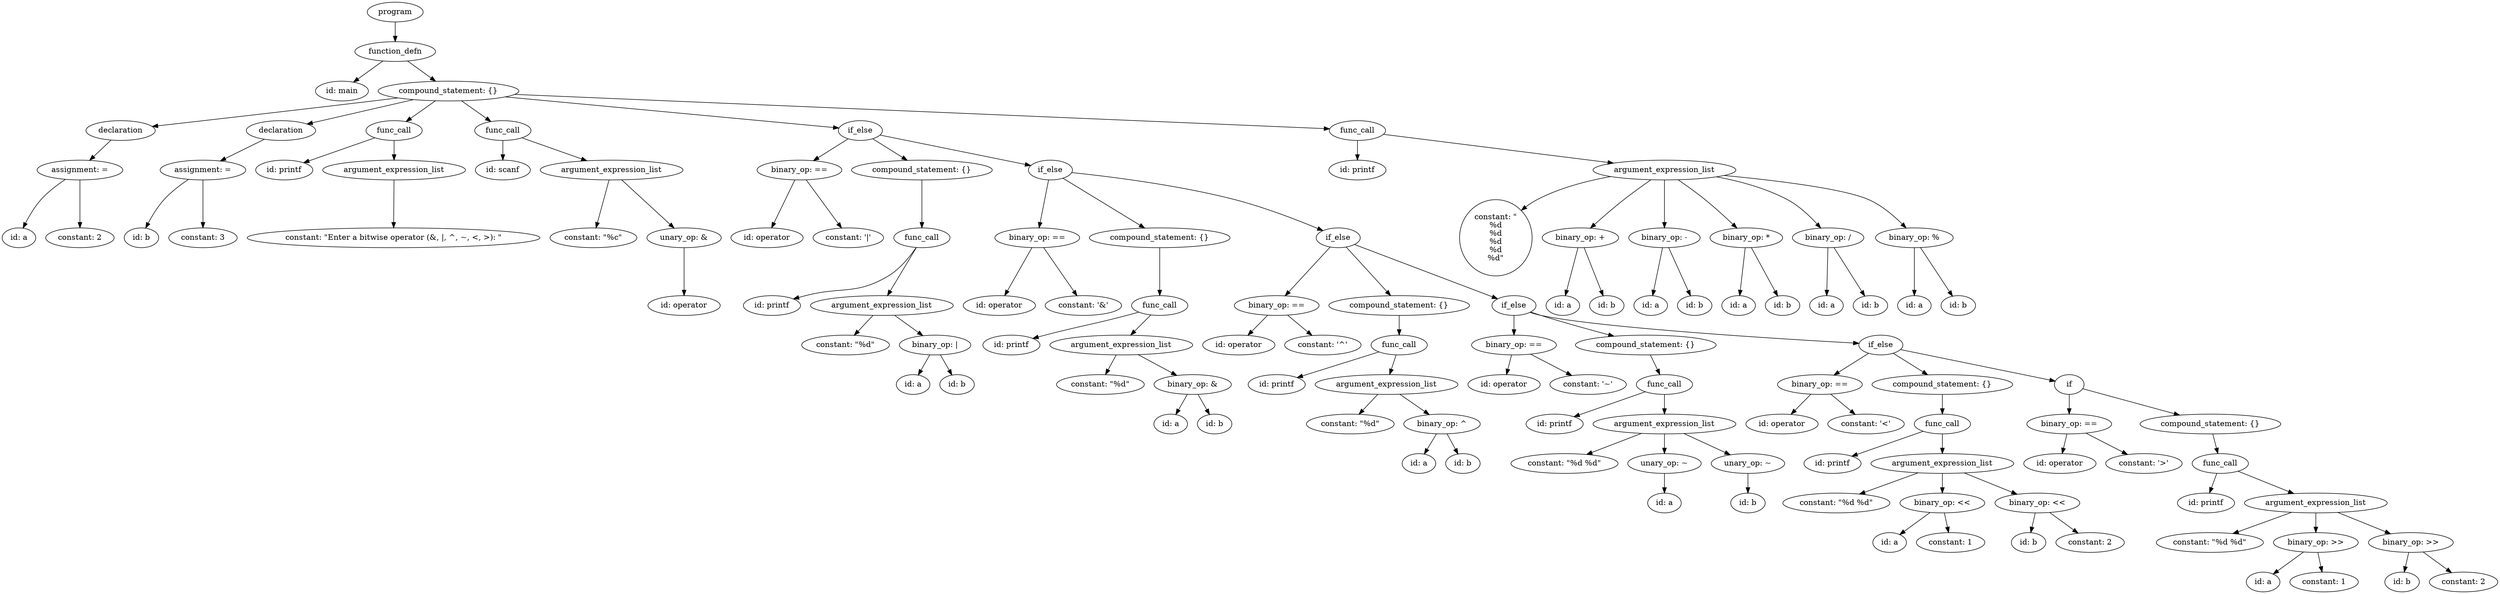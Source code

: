 strict digraph "" {
	graph [bb="0,0,3650.5,1075"];
	node [label="\N"];
	249	[height=0.5,
		label=program,
		pos="590,1057",
		width=1.1389];
	248	[height=0.5,
		label=function_defn,
		pos="590,985",
		width=1.6667];
	249 -> 248	[pos="e,590,1003.1 590,1038.7 590,1031 590,1021.7 590,1013.1"];
	126	[height=0.5,
		label="id: main",
		pos="511,913",
		width=1.125];
	248 -> 126	[pos="e,528.41,929.43 571.68,967.76 561.09,958.38 547.61,946.44 536.05,936.2"];
	247	[height=0.5,
		label="compound_statement: {}",
		pos="670,913",
		width=2.7984];
	248 -> 247	[pos="e,650.71,930.88 608.55,967.76 618.83,958.77 631.79,947.44 643.15,937.49"];
	133	[height=0.5,
		label=declaration,
		pos="178,841",
		width=1.3902];
	247 -> 133	[pos="e,224.19,848.17 596.95,900.55 584.62,898.66 571.95,896.75 560,895 444.37,878.05 308.84,859.57 234.3,849.53"];
	138	[height=0.5,
		label=declaration,
		pos="417,841",
		width=1.3902];
	247 -> 138	[pos="e,455.44,852.64 617.89,897.58 573.06,885.18 508.92,867.43 465.25,855.35"];
	142	[height=0.5,
		label=func_call,
		pos="590,841",
		width=1.2096];
	247 -> 142	[pos="e,607.82,857.59 650.63,895.05 640.04,885.78 626.78,874.19 615.37,864.2"];
	148	[height=0.5,
		label=func_call,
		pos="751,841",
		width=1.2096];
	247 -> 148	[pos="e,732.96,857.59 689.61,895.05 700.34,885.78 713.76,874.19 725.31,864.2"];
	227	[height=0.5,
		label=if_else,
		pos="1278,841",
		width=0.95833];
	247 -> 227	[pos="e,1244.7,845.83 752.31,902.52 883.13,887.46 1133.9,858.58 1234.6,846.99"];
	246	[height=0.5,
		label=func_call,
		pos="1996,841",
		width=1.2096];
	247 -> 246	[pos="e,1953.1,844.26 765.1,906.98 1025.2,893.25 1742.3,855.4 1943.1,844.79"];
	132	[height=0.5,
		label="assignment: =",
		pos="122,769",
		width=1.6971];
	133 -> 132	[pos="e,135.56,786.96 164.73,823.41 157.92,814.91 149.5,804.37 141.93,794.91"];
	137	[height=0.5,
		label="assignment: =",
		pos="307,769",
		width=1.6971];
	138 -> 137	[pos="e,331.7,785.72 393.4,824.98 377.92,815.13 357.45,802.1 340.31,791.2"];
	139	[height=0.5,
		label="id: printf",
		pos="428,769",
		width=1.1735];
	142 -> 139	[pos="e,456.71,782.41 561.04,827.49 534.55,816.04 495.17,799.03 466.13,786.48"];
	141	[height=0.5,
		label=argument_expression_list,
		pos="590,769",
		width=2.8194];
	142 -> 141	[pos="e,590,787.1 590,822.7 590,814.98 590,805.71 590,797.11"];
	143	[height=0.5,
		label="id: scanf",
		pos="751,769",
		width=1.1389];
	148 -> 143	[pos="e,751,787.1 751,822.7 751,814.98 751,805.71 751,797.11"];
	145	[height=0.5,
		label=argument_expression_list,
		pos="912,769",
		width=2.8194];
	148 -> 145	[pos="e,875.55,785.85 779.78,827.49 803.73,817.07 838.27,802.06 866.04,789.98"];
	151	[height=0.5,
		label="binary_op: ==",
		pos="1188,769",
		width=1.7151];
	227 -> 151	[pos="e,1208.8,786.2 1259.4,825.5 1247.2,816.01 1231,803.43 1217.1,792.64"];
	159	[height=0.5,
		label="compound_statement: {}",
		pos="1368,769",
		width=2.7984];
	227 -> 159	[pos="e,1346.5,786.7 1296.6,825.5 1308.7,816.14 1324.6,803.78 1338.3,793.09"];
	226	[height=0.5,
		label=if_else,
		pos="1610,769",
		width=0.95833];
	227 -> 226	[pos="e,1578.7,776.6 1309.5,833.35 1369.9,820.63 1501.7,792.84 1568.9,778.67"];
	228	[height=0.5,
		label="id: printf",
		pos="1996,769",
		width=1.1735];
	246 -> 228	[pos="e,1996,787.1 1996,822.7 1996,814.98 1996,805.71 1996,797.11"];
	230	[height=0.5,
		label=argument_expression_list,
		pos="2449,769",
		width=2.8194];
	246 -> 230	[pos="e,2375.2,781.41 2036.2,833.79 2109.7,822.43 2267.2,798.09 2365,782.98"];
	130	[height=0.5,
		label="id: a",
		pos="27,645.5",
		width=0.75];
	132 -> 130	[pos="e,33.662,662.97 100.62,751.93 88.575,742.16 73.825,728.91 63,715 52.841,701.95 44.127,685.61 37.817,672.16"];
	131	[height=0.5,
		label="constant: 2",
		pos="122,645.5",
		width=1.375];
	132 -> 131	[pos="e,122,663.56 122,750.85 122,730.77 122,697.25 122,673.64"];
	135	[height=0.5,
		label="id: b",
		pos="217,645.5",
		width=0.75];
	137 -> 135	[pos="e,223.96,663.12 287.78,751.85 276.74,741.95 263.11,728.6 253,715 243.2,701.81 234.54,685.59 228.18,672.24"];
	136	[height=0.5,
		label="constant: 3",
		pos="312,645.5",
		width=1.375];
	137 -> 136	[pos="e,311.3,663.56 307.71,750.85 308.53,730.77 309.91,697.25 310.88,673.64"];
	140	[height=0.5,
		label="constant: \"Enter a bitwise operator (&, |, ^, ~, <, >): \"",
		pos="584,645.5",
		width=5.6689];
	141 -> 140	[pos="e,584.84,663.56 589.15,750.85 588.16,730.77 586.51,697.25 585.34,673.64"];
	144	[height=0.5,
		label="constant: \"%c\"",
		pos="871,645.5",
		width=1.7917];
	145 -> 144	[pos="e,876.76,663.56 906.21,750.85 899.41,730.68 888.03,696.95 880.05,673.32"];
	147	[height=0.5,
		label="unary_op: &",
		pos="1010,645.5",
		width=1.5556];
	145 -> 147	[pos="e,996.49,663.25 925.63,751.11 942.37,730.34 970.93,694.94 990.12,671.14"];
	149	[height=0.5,
		label="id: operator",
		pos="1136,645.5",
		width=1.4444];
	151 -> 149	[pos="e,1143.3,663.64 1180.8,751.11 1172.1,730.91 1157.6,696.86 1147.4,673.12"];
	150	[height=0.5,
		label="constant: '|'",
		pos="1256,645.5",
		width=1.3902];
	151 -> 150	[pos="e,1246.6,663.25 1197.5,751.11 1208.9,730.61 1228.4,695.86 1241.7,672.08"];
	158	[height=0.5,
		label=func_call,
		pos="1368,645.5",
		width=1.2096];
	159 -> 158	[pos="e,1368,663.56 1368,750.85 1368,730.77 1368,697.25 1368,673.64"];
	162	[height=0.5,
		label="binary_op: ==",
		pos="1519,645.5",
		width=1.7151];
	226 -> 162	[pos="e,1531.7,663.48 1597.9,751.87 1582.6,731.4 1556,695.87 1537.9,671.79"];
	170	[height=0.5,
		label="compound_statement: {}",
		pos="1699,645.5",
		width=2.7984];
	226 -> 170	[pos="e,1686.6,663.48 1621.8,751.87 1636.8,731.4 1662.8,695.87 1680.5,671.79"];
	225	[height=0.5,
		label=if_else,
		pos="1934,645.5",
		width=0.95833];
	226 -> 225	[pos="e,1913.1,660.01 1642.1,761.94 1682.1,753.83 1752.1,737.79 1809,715 1843.2,701.32 1879.8,680.41 1904.6,665.3"];
	229	[height=1.9306,
		label="constant: \"\n%d\n%d\n%d\n%d\n%d\"",
		pos="2192,645.5",
		width=1.4722];
	230 -> 229	[pos="e,2229.5,695.24 2371.3,757.37 2333.8,749.71 2289.4,736.74 2254,715 2248.1,711.39 2242.5,707.07 2237.1,702.36"];
	233	[height=0.5,
		label="binary_op: +",
		pos="2320,645.5",
		width=1.5707];
	230 -> 233	[pos="e,2335,663.02 2428.1,751.34 2415.6,741.16 2399.6,727.69 2386,715 2370.8,700.77 2354.5,683.91 2341.9,670.49"];
	236	[height=0.5,
		label="binary_op: -",
		pos="2449,645.5",
		width=1.5];
	230 -> 236	[pos="e,2449,663.56 2449,750.85 2449,730.77 2449,697.25 2449,673.64"];
	239	[height=0.5,
		label="binary_op: *",
		pos="2577,645.5",
		width=1.5556];
	230 -> 239	[pos="e,2562.3,663.05 2469.9,751.38 2482.4,741.21 2498.5,727.74 2512,715 2527.1,700.81 2543.1,683.96 2555.4,670.52"];
	242	[height=0.5,
		label="binary_op: /",
		pos="2705,645.5",
		width=1.5];
	230 -> 242	[pos="e,2693.7,663.38 2525.8,757.11 2562.9,749.39 2606.8,736.44 2642,715 2660.1,703.96 2676.2,686.24 2687.6,671.58"];
	245	[height=0.5,
		label="binary_op: %",
		pos="2843,645.5",
		width=1.6429];
	230 -> 245	[pos="e,2829.7,663.27 2549,765.93 2614.2,761.15 2699.6,748.25 2768,715 2789.5,704.56 2809.2,686 2823,670.83"];
	146	[height=0.5,
		label="id: operator",
		pos="1010,522",
		width=1.4444];
	147 -> 146	[pos="e,1010,540.06 1010,627.35 1010,607.27 1010,573.75 1010,550.14"];
	152	[height=0.5,
		label="id: printf",
		pos="1123,522",
		width=1.1735];
	158 -> 152	[pos="e,1154.7,533.96 1359.4,627.8 1350.4,612.08 1334.9,589.04 1315,576 1260.9,540.49 1236.1,558.24 1174,540 1170.9,539.08 1167.6,538.09 \
1164.4,537.07"];
	154	[height=0.5,
		label=argument_expression_list,
		pos="1285,522",
		width=2.8194];
	158 -> 154	[pos="e,1296.8,540.22 1356.6,627.86 1342.7,607.46 1318.9,572.66 1302.6,548.78"];
	160	[height=0.5,
		label="id: operator",
		pos="1457,522",
		width=1.4444];
	162 -> 160	[pos="e,1465.7,540.14 1510.4,627.61 1500,607.32 1482.5,573.06 1470.4,549.3"];
	161	[height=0.5,
		label="constant: '&'",
		pos="1582,522",
		width=1.5346];
	162 -> 161	[pos="e,1573.1,540.14 1527.8,627.61 1538.3,607.32 1556,573.06 1568.4,549.3"];
	169	[height=0.5,
		label=func_call,
		pos="1699,522",
		width=1.2096];
	170 -> 169	[pos="e,1699,540.06 1699,627.35 1699,607.27 1699,573.75 1699,550.14"];
	173	[height=0.5,
		label="binary_op: ==",
		pos="1837,522",
		width=1.7151];
	225 -> 173	[pos="e,1850.3,539.67 1921.3,628.62 1904.9,608.02 1876,571.87 1856.7,547.68"];
	181	[height=0.5,
		label="compound_statement: {}",
		pos="2017,522",
		width=2.7984];
	225 -> 181	[pos="e,2005.4,539.98 1945,628.37 1959,607.9 1983.3,572.37 1999.7,548.29"];
	224	[height=0.5,
		label=if_else,
		pos="2187,522",
		width=0.95833];
	225 -> 224	[pos="e,2162.6,534.74 1958.7,632.63 2004.4,610.71 2101.9,563.85 2153.5,539.09"];
	231	[height=0.5,
		label="id: a",
		pos="2267,522",
		width=0.75];
	233 -> 231	[pos="e,2274.1,539.36 2312.6,627.61 2303.7,607.18 2288.6,572.59 2278.3,548.82"];
	232	[height=0.5,
		label="id: b",
		pos="2339,522",
		width=0.75];
	233 -> 232	[pos="e,2336.3,540.06 2322.7,627.35 2325.8,607.27 2331.1,573.75 2334.8,550.14"];
	234	[height=0.5,
		label="id: a",
		pos="2411,522",
		width=0.75];
	236 -> 234	[pos="e,2416.2,539.67 2443.6,627.35 2437.3,607.06 2426.7,573.07 2419.3,549.42"];
	235	[height=0.5,
		label="id: b",
		pos="2483,522",
		width=0.75];
	236 -> 235	[pos="e,2478.2,540.06 2453.8,627.35 2459.4,607.18 2468.9,573.45 2475.5,549.82"];
	237	[height=0.5,
		label="id: a",
		pos="2555,522",
		width=0.75];
	239 -> 237	[pos="e,2558.1,540.06 2573.9,627.35 2570.3,607.27 2564.2,573.75 2559.9,550.14"];
	238	[height=0.5,
		label="id: b",
		pos="2627,522",
		width=0.75];
	239 -> 238	[pos="e,2620.1,539.75 2584,627.61 2592.3,607.29 2606.4,572.98 2616.2,549.22"];
	240	[height=0.5,
		label="id: a",
		pos="2699,522",
		width=0.75];
	242 -> 240	[pos="e,2699.8,540.06 2704.2,627.35 2703.2,607.27 2701.5,573.75 2700.3,550.14"];
	241	[height=0.5,
		label="id: b",
		pos="2771,522",
		width=0.75];
	242 -> 241	[pos="e,2762.1,539.36 2714.2,627.61 2725.4,607 2744.4,571.97 2757.3,548.18"];
	243	[height=0.5,
		label="id: a",
		pos="2843,522",
		width=0.75];
	245 -> 243	[pos="e,2843,540.06 2843,627.35 2843,607.27 2843,573.75 2843,550.14"];
	244	[height=0.5,
		label="id: b",
		pos="2915,522",
		width=0.75];
	245 -> 244	[pos="e,2905.5,538.98 2853,627.61 2865.3,606.88 2886.2,571.58 2900.3,547.79"];
	153	[height=0.5,
		label="constant: \"%d\"",
		pos="1180,450",
		width=1.8056];
	154 -> 153	[pos="e,1204,466.99 1260.1,504.41 1245.9,494.95 1228,482.97 1212.6,472.76"];
	157	[height=0.5,
		label="binary_op: |",
		pos="1317,450",
		width=1.4861];
	154 -> 157	[pos="e,1309.2,468.1 1292.9,503.7 1296.6,495.73 1301,486.1 1305,477.26"];
	163	[height=0.5,
		label="id: printf",
		pos="1447,450",
		width=1.1735];
	169 -> 163	[pos="e,1478.7,462.02 1666,510.02 1659.4,507.94 1652.5,505.83 1646,504 1580.8,485.65 1563.1,486.72 1498,468 1494.9,467.1 1491.6,466.12 \
1488.4,465.11"];
	165	[height=0.5,
		label=argument_expression_list,
		pos="1609,450",
		width=2.8194];
	169 -> 165	[pos="e,1630.4,467.63 1679.5,505.81 1667.5,496.49 1651.9,484.37 1638.4,473.9"];
	171	[height=0.5,
		label="id: operator",
		pos="1781,450",
		width=1.4444];
	173 -> 171	[pos="e,1794.2,467.47 1823.7,504.41 1816.8,495.78 1808.2,485.06 1800.6,475.5"];
	172	[height=0.5,
		label="constant: '^'",
		pos="1903,450",
		width=1.4444];
	173 -> 172	[pos="e,1887.5,467.47 1852.6,504.41 1860.9,495.61 1871.3,484.63 1880.4,474.92"];
	180	[height=0.5,
		label=func_call,
		pos="2017,450",
		width=1.2096];
	181 -> 180	[pos="e,2017,468.1 2017,503.7 2017,495.98 2017,486.71 2017,478.11"];
	184	[height=0.5,
		label="binary_op: ==",
		pos="2187,450",
		width=1.7151];
	224 -> 184	[pos="e,2187,468.1 2187,503.7 2187,495.98 2187,486.71 2187,478.11"];
	193	[height=0.5,
		label="compound_statement: {}",
		pos="2381,450",
		width=2.7984];
	224 -> 193	[pos="e,2336.9,466.2 2213.9,510.45 2219.6,508.28 2225.5,506.04 2231,504 2262.7,492.26 2298.5,479.62 2327.1,469.62"];
	223	[height=0.5,
		label=if_else,
		pos="2730,450",
		width=0.95833];
	224 -> 223	[pos="e,2696.1,453.44 2212.7,509.77 2218.6,507.56 2225,505.46 2231,504 2317,483.21 2580.4,462.06 2685.8,454.2"];
	155	[height=0.5,
		label="id: a",
		pos="1281,378",
		width=0.75];
	157 -> 155	[pos="e,1289.4,395.31 1308.3,432.05 1304,423.77 1298.8,413.62 1294.1,404.42"];
	156	[height=0.5,
		label="id: b",
		pos="1353,378",
		width=0.75];
	157 -> 156	[pos="e,1344.6,395.31 1325.7,432.05 1330,423.77 1335.2,413.62 1339.9,404.42"];
	164	[height=0.5,
		label="constant: \"%d\"",
		pos="1562,378",
		width=1.8056];
	165 -> 164	[pos="e,1573.3,395.79 1597.6,432.05 1592,423.71 1585.2,413.49 1579,404.25"];
	168	[height=0.5,
		label="binary_op: &",
		pos="1704,378",
		width=1.625];
	165 -> 168	[pos="e,1682.3,394.99 1631.5,432.41 1644.2,423.04 1660.3,411.2 1674.1,401.05"];
	174	[height=0.5,
		label="id: printf",
		pos="1838,378",
		width=1.1735];
	180 -> 174	[pos="e,1868.1,390.76 1986.2,436.97 1956.2,425.24 1910.5,407.36 1877.8,394.56"];
	176	[height=0.5,
		label=argument_expression_list,
		pos="2000,378",
		width=2.8194];
	180 -> 176	[pos="e,2004.2,396.28 2012.9,432.05 2011,424.26 2008.7,414.82 2006.6,406.08"];
	182	[height=0.5,
		label="id: operator",
		pos="2172,378",
		width=1.4444];
	184 -> 182	[pos="e,2175.7,396.1 2183.3,431.7 2181.6,423.98 2179.7,414.71 2177.8,406.11"];
	183	[height=0.5,
		label="constant: '~'",
		pos="2295,378",
		width=1.4624];
	184 -> 183	[pos="e,2271.6,394.18 2211.2,433.29 2226.5,423.43 2246.3,410.59 2262.8,399.88"];
	192	[height=0.5,
		label=func_call,
		pos="2409,378",
		width=1.2096];
	193 -> 192	[pos="e,2402.2,396.1 2387.9,431.7 2391.1,423.81 2394.9,414.3 2398.4,405.55"];
	196	[height=0.5,
		label="binary_op: ==",
		pos="2640,378",
		width=1.7151];
	223 -> 196	[pos="e,2660.8,395.2 2711.4,434.5 2699.2,425.01 2683,412.43 2669.1,401.64"];
	207	[height=0.5,
		label="compound_statement: {}",
		pos="2820,378",
		width=2.7984];
	223 -> 207	[pos="e,2798.5,395.7 2748.6,434.5 2760.7,425.14 2776.6,412.78 2790.3,402.09"];
	222	[height=0.5,
		label=if,
		pos="3007,378",
		width=0.75];
	223 -> 222	[pos="e,2982.2,385.27 2760.4,441.31 2812.3,428.2 2917.6,401.59 2972.3,387.78"];
	166	[height=0.5,
		label="id: a",
		pos="1668,306",
		width=0.75];
	168 -> 166	[pos="e,1676.4,323.31 1695.3,360.05 1691,351.77 1685.8,341.62 1681.1,332.42"];
	167	[height=0.5,
		label="id: b",
		pos="1740,306",
		width=0.75];
	168 -> 167	[pos="e,1731.6,323.31 1712.7,360.05 1717,351.77 1722.2,341.62 1726.9,332.42"];
	175	[height=0.5,
		label="constant: \"%d\"",
		pos="1957,306",
		width=1.8056];
	176 -> 175	[pos="e,1967.3,323.79 1989.6,360.05 1984.5,351.8 1978.3,341.7 1972.7,332.54"];
	179	[height=0.5,
		label="binary_op: ^",
		pos="2096,306",
		width=1.5556];
	176 -> 179	[pos="e,2074.4,322.75 2022.8,360.41 2035.7,350.97 2052.1,339.03 2066.1,328.83"];
	185	[height=0.5,
		label="id: printf",
		pos="2247,306",
		width=1.1735];
	192 -> 185	[pos="e,2275.7,319.41 2380,364.49 2353.5,353.04 2314.2,336.03 2285.1,323.48"];
	187	[height=0.5,
		label=argument_expression_list,
		pos="2409,306",
		width=2.8194];
	192 -> 187	[pos="e,2409,324.1 2409,359.7 2409,351.98 2409,342.71 2409,334.11"];
	194	[height=0.5,
		label="id: operator",
		pos="2581,306",
		width=1.4444];
	196 -> 194	[pos="e,2594.9,323.47 2626,360.41 2618.7,351.69 2609.5,340.85 2601.4,331.21"];
	195	[height=0.5,
		label="constant: '<'",
		pos="2705,306",
		width=1.4861];
	196 -> 195	[pos="e,2689.7,323.47 2655.4,360.41 2663.6,351.61 2673.8,340.63 2682.8,330.92"];
	206	[height=0.5,
		label=func_call,
		pos="2820,306",
		width=1.2096];
	207 -> 206	[pos="e,2820,324.1 2820,359.7 2820,351.98 2820,342.71 2820,334.11"];
	210	[height=0.5,
		label="binary_op: ==",
		pos="3007,306",
		width=1.7151];
	222 -> 210	[pos="e,3007,324.1 3007,359.7 3007,351.98 3007,342.71 3007,334.11"];
	221	[height=0.5,
		label="compound_statement: {}",
		pos="3216,306",
		width=2.7984];
	222 -> 221	[pos="e,3170.5,322.23 3030.6,369.11 3062,358.59 3118.5,339.66 3160.9,325.46"];
	177	[height=0.5,
		label="id: a",
		pos="2060,234",
		width=0.75];
	179 -> 177	[pos="e,2068.4,251.31 2087.3,288.05 2083,279.77 2077.8,269.62 2073.1,260.42"];
	178	[height=0.5,
		label="id: b",
		pos="2132,234",
		width=0.75];
	179 -> 178	[pos="e,2123.6,251.31 2104.7,288.05 2109,279.77 2114.2,269.62 2118.9,260.42"];
	186	[height=0.5,
		label="constant: \"%d %d\"",
		pos="2257,234",
		width=2.2083];
	187 -> 186	[pos="e,2290.4,250.38 2374.1,288.94 2352,278.76 2323.3,265.52 2299.8,254.7"];
	189	[height=0.5,
		label="unary_op: ~",
		pos="2409,234",
		width=1.5];
	187 -> 189	[pos="e,2409,252.1 2409,287.7 2409,279.98 2409,270.71 2409,262.11"];
	191	[height=0.5,
		label="unary_op: ~",
		pos="2535,234",
		width=1.5];
	187 -> 191	[pos="e,2508.2,249.88 2438.5,288.59 2456.8,278.47 2480.2,265.44 2499.4,254.75"];
	197	[height=0.5,
		label="id: printf",
		pos="2658,234",
		width=1.1735];
	206 -> 197	[pos="e,2686.7,247.41 2791,292.49 2764.5,281.04 2725.2,264.03 2696.1,251.48"];
	199	[height=0.5,
		label=argument_expression_list,
		pos="2820,234",
		width=2.8194];
	206 -> 199	[pos="e,2820,252.1 2820,287.7 2820,279.98 2820,270.71 2820,262.11"];
	208	[height=0.5,
		label="id: operator",
		pos="2992,234",
		width=1.4444];
	210 -> 208	[pos="e,2995.7,252.1 3003.3,287.7 3001.6,279.98 2999.7,270.71 2997.8,262.11"];
	209	[height=0.5,
		label="constant: '>'",
		pos="3116,234",
		width=1.4861];
	210 -> 209	[pos="e,3092.4,250.18 3031.5,289.29 3047,279.34 3067.2,266.35 3084,255.58"];
	220	[height=0.5,
		label=func_call,
		pos="3231,234",
		width=1.2096];
	221 -> 220	[pos="e,3227.3,252.1 3219.7,287.7 3221.4,279.98 3223.3,270.71 3225.2,262.11"];
	188	[height=0.5,
		label="id: a",
		pos="2409,162",
		width=0.75];
	189 -> 188	[pos="e,2409,180.1 2409,215.7 2409,207.98 2409,198.71 2409,190.11"];
	190	[height=0.5,
		label="id: b",
		pos="2535,162",
		width=0.75];
	191 -> 190	[pos="e,2535,180.1 2535,215.7 2535,207.98 2535,198.71 2535,190.11"];
	198	[height=0.5,
		label="constant: \"%d %d\"",
		pos="2661,162",
		width=2.2083];
	199 -> 198	[pos="e,2695.6,178.22 2783.9,217.12 2760.4,206.78 2729.7,193.23 2704.8,182.28"];
	202	[height=0.5,
		label="binary_op: <<",
		pos="2820,162",
		width=1.7151];
	199 -> 202	[pos="e,2820,180.1 2820,215.7 2820,207.98 2820,198.71 2820,190.11"];
	205	[height=0.5,
		label="binary_op: <<",
		pos="2961,162",
		width=1.7151];
	199 -> 205	[pos="e,2930.9,177.95 2852.7,216.76 2873.3,206.52 2900.1,193.22 2921.9,182.41"];
	211	[height=0.5,
		label="id: printf",
		pos="3215,162",
		width=1.1735];
	220 -> 211	[pos="e,3218.9,180.28 3227.1,216.05 3225.3,208.26 3223.2,198.82 3221.2,190.08"];
	213	[height=0.5,
		label=argument_expression_list,
		pos="3377,162",
		width=2.8194];
	220 -> 213	[pos="e,3343.5,179.06 3258.5,219.83 3279.8,209.58 3309.9,195.16 3334.4,183.41"];
	200	[height=0.5,
		label="id: a",
		pos="2736,90",
		width=0.75];
	202 -> 200	[pos="e,2752.3,104.56 2800.5,144.76 2788.5,134.76 2773,121.85 2760.2,111.19"];
	201	[height=0.5,
		label="constant: 1",
		pos="2831,90",
		width=1.375];
	202 -> 201	[pos="e,2828.3,108.1 2822.7,143.7 2823.9,135.98 2825.4,126.71 2826.7,118.11"];
	203	[height=0.5,
		label="id: b",
		pos="2949,90",
		width=0.75];
	205 -> 203	[pos="e,2951.9,108.1 2958,143.7 2956.7,135.98 2955.1,126.71 2953.6,118.11"];
	204	[height=0.5,
		label="constant: 2",
		pos="3044,90",
		width=1.375];
	205 -> 204	[pos="e,3025.1,106.91 2980.3,144.76 2991.2,135.51 3005.1,123.77 3017.2,113.63"];
	212	[height=0.5,
		label="constant: \"%d %d\"",
		pos="3218,90",
		width=2.2083];
	213 -> 212	[pos="e,3252.6,106.22 3340.9,145.12 3317.4,134.78 3286.7,121.23 3261.8,110.28"];
	216	[height=0.5,
		label="binary_op: >>",
		pos="3377,90",
		width=1.7151];
	213 -> 216	[pos="e,3377,108.1 3377,143.7 3377,135.98 3377,126.71 3377,118.11"];
	219	[height=0.5,
		label="binary_op: >>",
		pos="3518,90",
		width=1.7151];
	213 -> 219	[pos="e,3487.9,105.95 3409.7,144.76 3430.3,134.52 3457.1,121.22 3478.9,110.41"];
	214	[height=0.5,
		label="id: a",
		pos="3293,18",
		width=0.75];
	216 -> 214	[pos="e,3309.3,32.559 3357.5,72.765 3345.5,62.759 3330,49.849 3317.2,39.187"];
	215	[height=0.5,
		label="constant: 1",
		pos="3388,18",
		width=1.375];
	216 -> 215	[pos="e,3385.3,36.104 3379.7,71.697 3380.9,63.983 3382.4,54.712 3383.7,46.112"];
	217	[height=0.5,
		label="id: b",
		pos="3506,18",
		width=0.75];
	219 -> 217	[pos="e,3508.9,36.104 3515,71.697 3513.7,63.983 3512.1,54.712 3510.6,46.112"];
	218	[height=0.5,
		label="constant: 2",
		pos="3601,18",
		width=1.375];
	219 -> 218	[pos="e,3582.1,34.906 3537.3,72.765 3548.2,63.511 3562.1,51.772 3574.2,41.626"];
}
